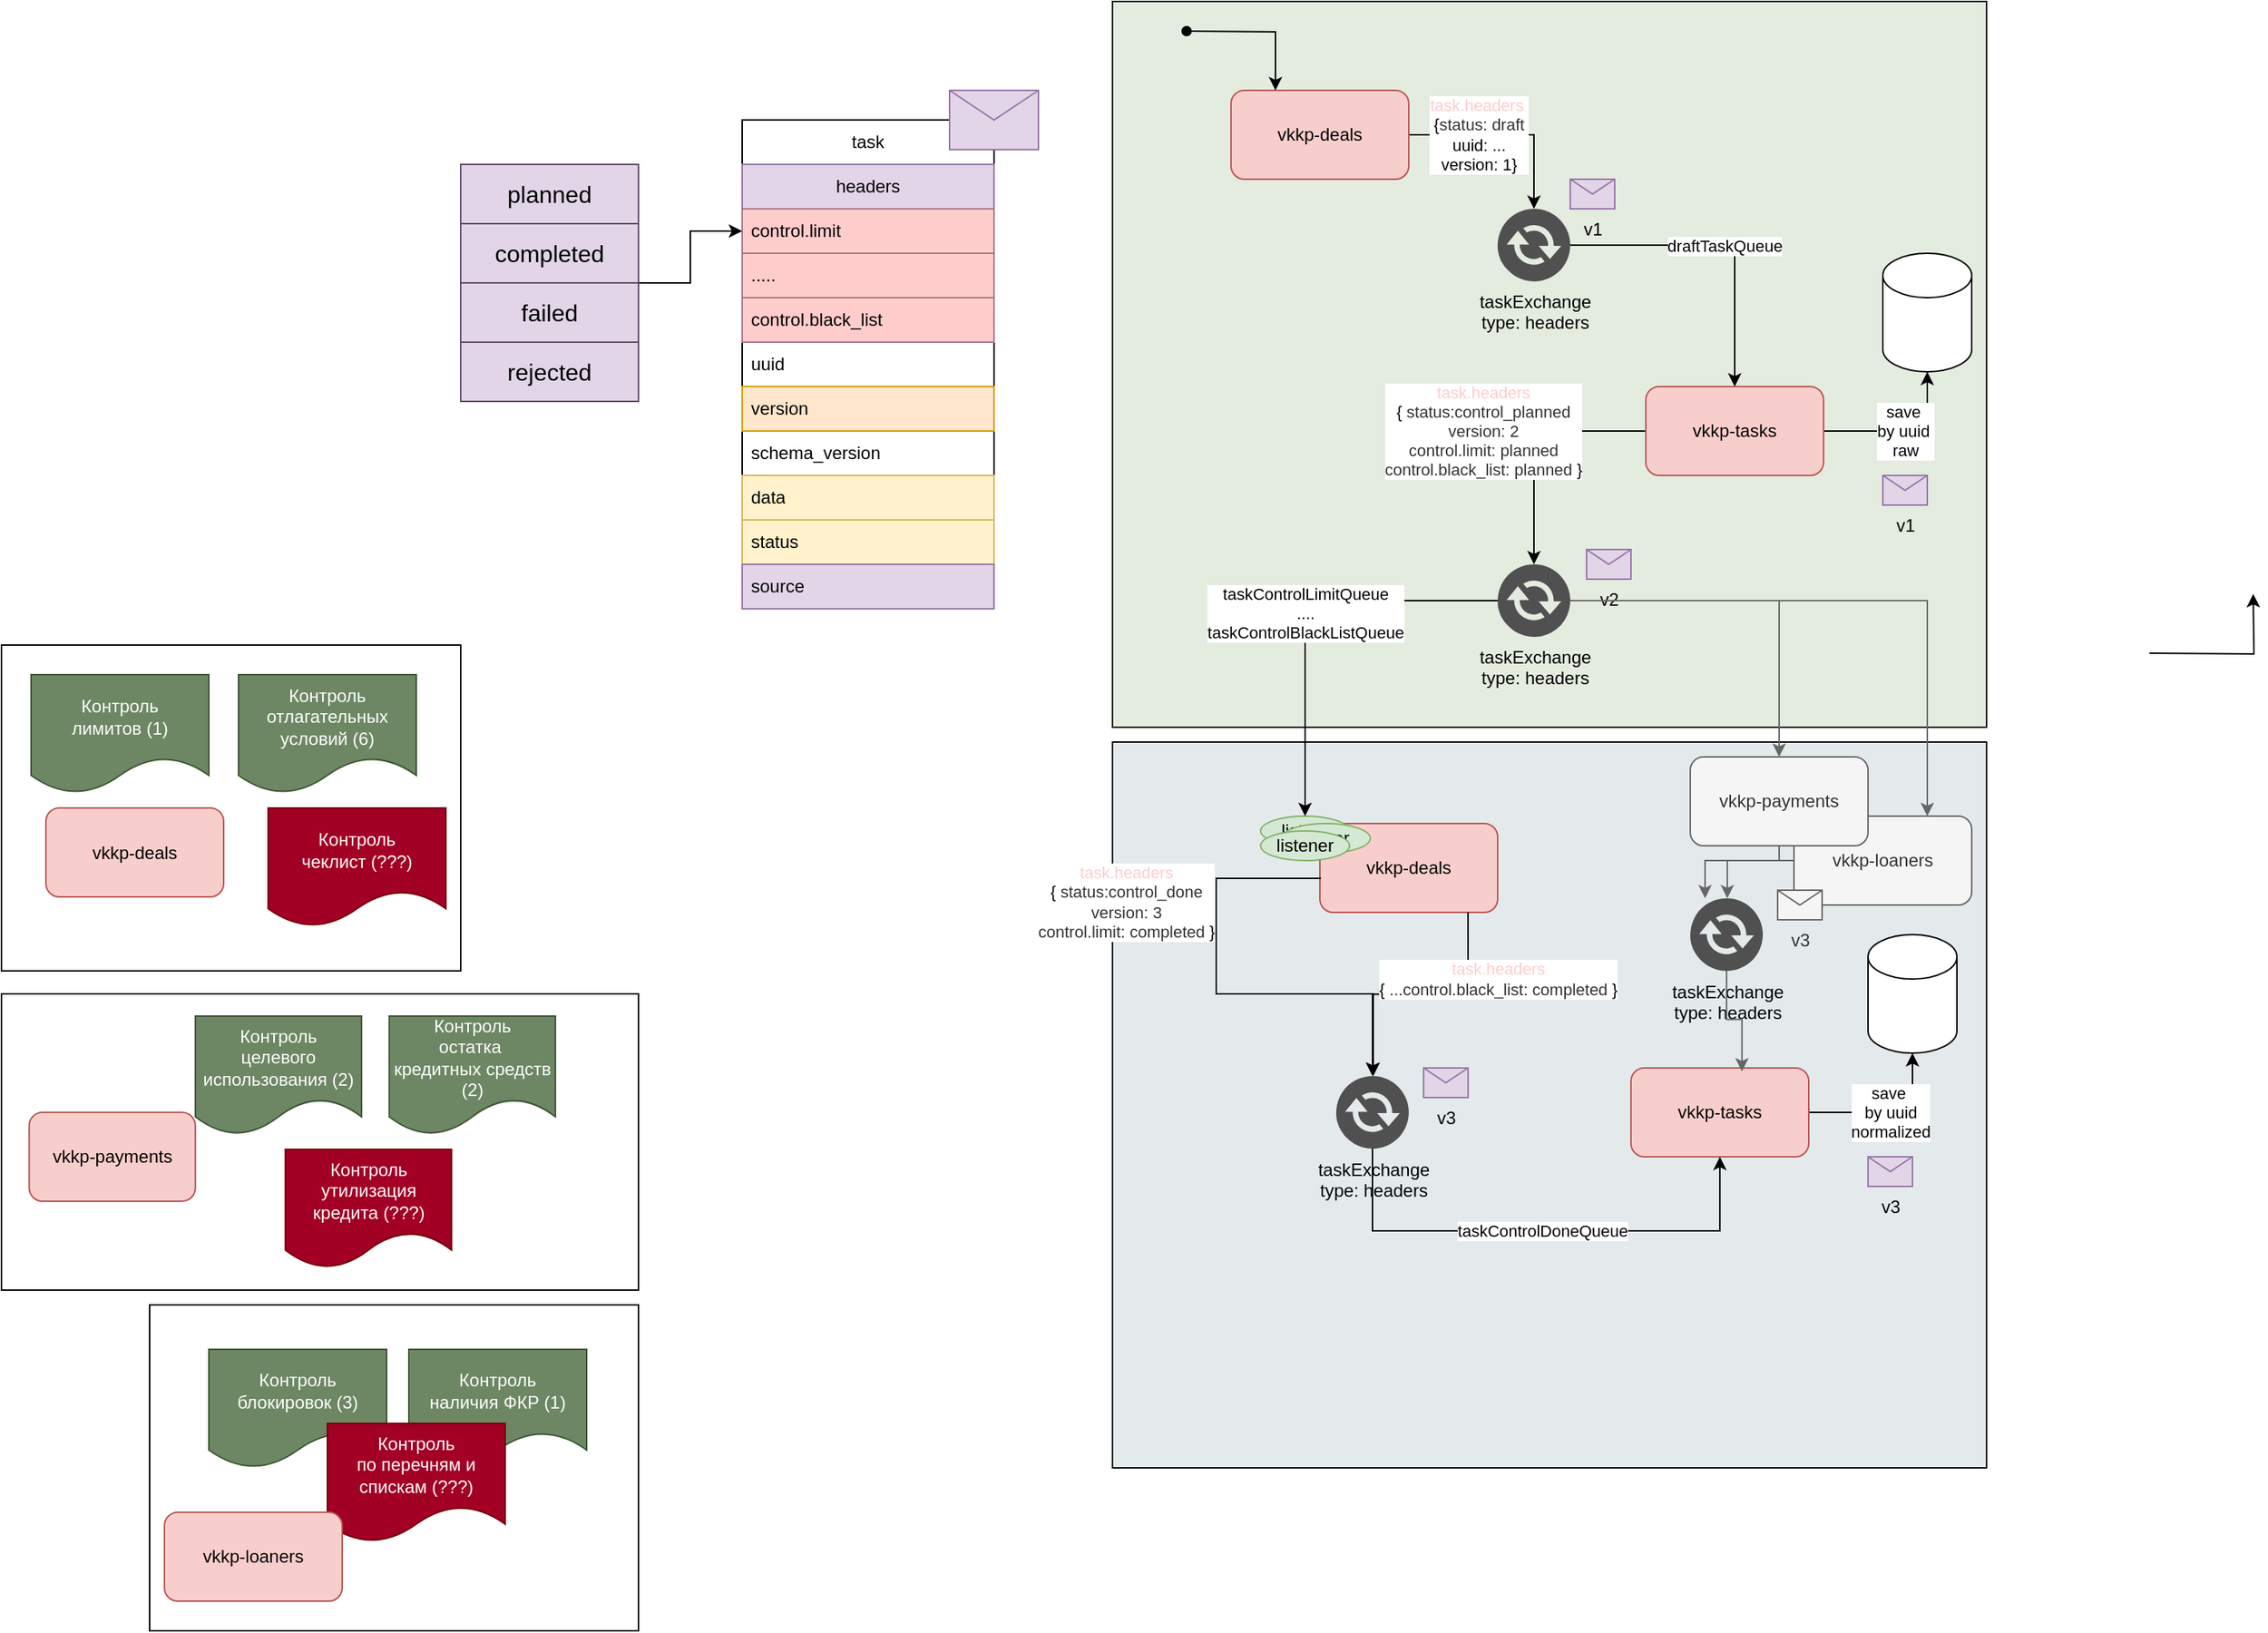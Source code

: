 <mxfile version="24.8.6">
  <diagram name="Страница — 1" id="iWlI1vJu-bp0asXgpejS">
    <mxGraphModel dx="1757" dy="1746" grid="1" gridSize="10" guides="1" tooltips="1" connect="1" arrows="1" fold="1" page="1" pageScale="1" pageWidth="827" pageHeight="1169" math="0" shadow="0">
      <root>
        <mxCell id="0" />
        <mxCell id="1" parent="0" />
        <mxCell id="KAaZJXrvGKprZwJc2ma_-45" value="" style="rounded=0;whiteSpace=wrap;html=1;fillColor=#E4EBDF;" vertex="1" parent="1">
          <mxGeometry x="240" y="-30" width="590" height="490" as="geometry" />
        </mxCell>
        <mxCell id="KAaZJXrvGKprZwJc2ma_-1" value="task" style="swimlane;fontStyle=0;childLayout=stackLayout;horizontal=1;startSize=30;horizontalStack=0;resizeParent=1;resizeParentMax=0;resizeLast=0;collapsible=1;marginBottom=0;whiteSpace=wrap;html=1;" vertex="1" parent="1">
          <mxGeometry x="-10" y="50" width="170" height="330" as="geometry">
            <mxRectangle x="-10" y="50" width="60" height="30" as="alternateBounds" />
          </mxGeometry>
        </mxCell>
        <mxCell id="KAaZJXrvGKprZwJc2ma_-13" value="headers" style="swimlane;fontStyle=0;childLayout=stackLayout;horizontal=1;startSize=30;horizontalStack=0;resizeParent=1;resizeParentMax=0;resizeLast=0;collapsible=1;marginBottom=0;whiteSpace=wrap;html=1;fillColor=#e1d5e7;strokeColor=#9673a6;" vertex="1" parent="KAaZJXrvGKprZwJc2ma_-1">
          <mxGeometry y="30" width="170" height="120" as="geometry" />
        </mxCell>
        <mxCell id="KAaZJXrvGKprZwJc2ma_-14" value="control.limit" style="text;strokeColor=#A67681;fillColor=#FFCCCC;align=left;verticalAlign=middle;spacingLeft=4;spacingRight=4;overflow=hidden;points=[[0,0.5],[1,0.5]];portConstraint=eastwest;rotatable=0;whiteSpace=wrap;html=1;" vertex="1" parent="KAaZJXrvGKprZwJc2ma_-13">
          <mxGeometry y="30" width="170" height="30" as="geometry" />
        </mxCell>
        <mxCell id="KAaZJXrvGKprZwJc2ma_-15" value="....." style="text;strokeColor=#A67681;fillColor=#FFCCCC;align=left;verticalAlign=middle;spacingLeft=4;spacingRight=4;overflow=hidden;points=[[0,0.5],[1,0.5]];portConstraint=eastwest;rotatable=0;whiteSpace=wrap;html=1;" vertex="1" parent="KAaZJXrvGKprZwJc2ma_-13">
          <mxGeometry y="60" width="170" height="30" as="geometry" />
        </mxCell>
        <mxCell id="KAaZJXrvGKprZwJc2ma_-16" value="control.black_list" style="text;strokeColor=#A67681;fillColor=#FFCCCC;align=left;verticalAlign=middle;spacingLeft=4;spacingRight=4;overflow=hidden;points=[[0,0.5],[1,0.5]];portConstraint=eastwest;rotatable=0;whiteSpace=wrap;html=1;" vertex="1" parent="KAaZJXrvGKprZwJc2ma_-13">
          <mxGeometry y="90" width="170" height="30" as="geometry" />
        </mxCell>
        <mxCell id="KAaZJXrvGKprZwJc2ma_-2" value="uuid" style="text;strokeColor=none;fillColor=none;align=left;verticalAlign=middle;spacingLeft=4;spacingRight=4;overflow=hidden;points=[[0,0.5],[1,0.5]];portConstraint=eastwest;rotatable=0;whiteSpace=wrap;html=1;" vertex="1" parent="KAaZJXrvGKprZwJc2ma_-1">
          <mxGeometry y="150" width="170" height="30" as="geometry" />
        </mxCell>
        <mxCell id="KAaZJXrvGKprZwJc2ma_-3" value="&lt;div&gt;version&lt;/div&gt;" style="text;strokeColor=#d79b00;fillColor=#ffe6cc;align=left;verticalAlign=middle;spacingLeft=4;spacingRight=4;overflow=hidden;points=[[0,0.5],[1,0.5]];portConstraint=eastwest;rotatable=0;whiteSpace=wrap;html=1;" vertex="1" parent="KAaZJXrvGKprZwJc2ma_-1">
          <mxGeometry y="180" width="170" height="30" as="geometry" />
        </mxCell>
        <mxCell id="KAaZJXrvGKprZwJc2ma_-6" value="schema_version" style="text;strokeColor=none;fillColor=none;align=left;verticalAlign=middle;spacingLeft=4;spacingRight=4;overflow=hidden;points=[[0,0.5],[1,0.5]];portConstraint=eastwest;rotatable=0;whiteSpace=wrap;html=1;" vertex="1" parent="KAaZJXrvGKprZwJc2ma_-1">
          <mxGeometry y="210" width="170" height="30" as="geometry" />
        </mxCell>
        <mxCell id="KAaZJXrvGKprZwJc2ma_-7" value="data" style="text;strokeColor=#d6b656;fillColor=#fff2cc;align=left;verticalAlign=middle;spacingLeft=4;spacingRight=4;overflow=hidden;points=[[0,0.5],[1,0.5]];portConstraint=eastwest;rotatable=0;whiteSpace=wrap;html=1;" vertex="1" parent="KAaZJXrvGKprZwJc2ma_-1">
          <mxGeometry y="240" width="170" height="30" as="geometry" />
        </mxCell>
        <mxCell id="KAaZJXrvGKprZwJc2ma_-91" value="status" style="text;strokeColor=#d6b656;fillColor=#fff2cc;align=left;verticalAlign=middle;spacingLeft=4;spacingRight=4;overflow=hidden;points=[[0,0.5],[1,0.5]];portConstraint=eastwest;rotatable=0;whiteSpace=wrap;html=1;" vertex="1" parent="KAaZJXrvGKprZwJc2ma_-1">
          <mxGeometry y="270" width="170" height="30" as="geometry" />
        </mxCell>
        <mxCell id="KAaZJXrvGKprZwJc2ma_-67" value="source" style="text;strokeColor=#9673a6;fillColor=#e1d5e7;align=left;verticalAlign=middle;spacingLeft=4;spacingRight=4;overflow=hidden;points=[[0,0.5],[1,0.5]];portConstraint=eastwest;rotatable=0;whiteSpace=wrap;html=1;" vertex="1" parent="KAaZJXrvGKprZwJc2ma_-1">
          <mxGeometry y="300" width="170" height="30" as="geometry" />
        </mxCell>
        <mxCell id="KAaZJXrvGKprZwJc2ma_-10" value="" style="shape=message;html=1;html=1;outlineConnect=0;labelPosition=center;verticalLabelPosition=bottom;align=center;verticalAlign=top;fillColor=#e1d5e7;strokeColor=#9673a6;" vertex="1" parent="1">
          <mxGeometry x="130" y="30" width="60" height="40" as="geometry" />
        </mxCell>
        <mxCell id="KAaZJXrvGKprZwJc2ma_-46" style="edgeStyle=orthogonalEdgeStyle;rounded=0;orthogonalLoop=1;jettySize=auto;html=1;" edge="1" parent="1" source="KAaZJXrvGKprZwJc2ma_-11" target="KAaZJXrvGKprZwJc2ma_-44">
          <mxGeometry relative="1" as="geometry" />
        </mxCell>
        <mxCell id="KAaZJXrvGKprZwJc2ma_-47" value="&lt;div&gt;&lt;font color=&quot;#ffcccc&quot;&gt;task.headers&lt;/font&gt;&lt;br&gt;&lt;/div&gt;&lt;div&gt;{ &lt;font color=&quot;#333333&quot;&gt;status:control_planned&lt;/font&gt;&lt;/div&gt;&lt;div&gt;&lt;font color=&quot;#333333&quot;&gt;version: 2 &lt;br&gt;&lt;/font&gt;&lt;/div&gt;&lt;div&gt;&lt;font color=&quot;#333333&quot;&gt;control.limit: planned&lt;/font&gt;&lt;/div&gt;&lt;div&gt;&lt;font color=&quot;#333333&quot;&gt;control.black_list: planned&lt;/font&gt; }&lt;br&gt;&lt;/div&gt;" style="edgeLabel;html=1;align=center;verticalAlign=middle;resizable=0;points=[];" vertex="1" connectable="0" parent="KAaZJXrvGKprZwJc2ma_-46">
          <mxGeometry x="-0.529" y="2" relative="1" as="geometry">
            <mxPoint x="-71" y="-2" as="offset" />
          </mxGeometry>
        </mxCell>
        <mxCell id="KAaZJXrvGKprZwJc2ma_-50" style="edgeStyle=orthogonalEdgeStyle;rounded=0;orthogonalLoop=1;jettySize=auto;html=1;" edge="1" parent="1">
          <mxGeometry relative="1" as="geometry">
            <mxPoint x="940" y="410" as="sourcePoint" />
            <mxPoint x="1010" y="370" as="targetPoint" />
          </mxGeometry>
        </mxCell>
        <mxCell id="KAaZJXrvGKprZwJc2ma_-53" value="&lt;div&gt;save&amp;nbsp;&lt;/div&gt;&lt;div&gt;by uuid&amp;nbsp;&lt;/div&gt;&lt;div&gt;raw&lt;/div&gt;" style="edgeStyle=orthogonalEdgeStyle;rounded=0;orthogonalLoop=1;jettySize=auto;html=1;" edge="1" parent="1" source="KAaZJXrvGKprZwJc2ma_-11" target="KAaZJXrvGKprZwJc2ma_-49">
          <mxGeometry relative="1" as="geometry" />
        </mxCell>
        <mxCell id="KAaZJXrvGKprZwJc2ma_-11" value="vkkp-tasks" style="rounded=1;whiteSpace=wrap;html=1;fillColor=#f8cecc;strokeColor=#b85450;" vertex="1" parent="1">
          <mxGeometry x="600" y="230" width="120" height="60" as="geometry" />
        </mxCell>
        <mxCell id="KAaZJXrvGKprZwJc2ma_-41" value="" style="edgeStyle=orthogonalEdgeStyle;rounded=0;orthogonalLoop=1;jettySize=auto;html=1;exitX=1;exitY=0.5;exitDx=0;exitDy=0;" edge="1" parent="1" source="KAaZJXrvGKprZwJc2ma_-12" target="KAaZJXrvGKprZwJc2ma_-39">
          <mxGeometry relative="1" as="geometry">
            <mxPoint x="470" y="50" as="sourcePoint" />
            <mxPoint x="530" y="104.5" as="targetPoint" />
          </mxGeometry>
        </mxCell>
        <mxCell id="KAaZJXrvGKprZwJc2ma_-43" value="&lt;div&gt;&lt;font color=&quot;#ffcccc&quot;&gt;task.headers&lt;/font&gt;&amp;nbsp;&lt;/div&gt;&lt;div&gt;&lt;font color=&quot;#000000&quot;&gt;{&lt;/font&gt;&lt;font color=&quot;#333333&quot;&gt;status: draft&lt;/font&gt;&lt;/div&gt;&lt;div&gt;&lt;font color=&quot;#000000&quot;&gt;uuid: ...&lt;/font&gt;&lt;/div&gt;&lt;div&gt;&lt;font color=&quot;#000000&quot;&gt;version: 1}&lt;/font&gt;&lt;/div&gt;" style="edgeLabel;html=1;align=center;verticalAlign=middle;resizable=0;points=[];fontColor=#FF3333;" vertex="1" connectable="0" parent="KAaZJXrvGKprZwJc2ma_-41">
          <mxGeometry x="-0.301" relative="1" as="geometry">
            <mxPoint as="offset" />
          </mxGeometry>
        </mxCell>
        <mxCell id="KAaZJXrvGKprZwJc2ma_-12" value="vkkp-deals" style="rounded=1;whiteSpace=wrap;html=1;fillColor=#f8cecc;strokeColor=#b85450;" vertex="1" parent="1">
          <mxGeometry x="320" y="30" width="120" height="60" as="geometry" />
        </mxCell>
        <mxCell id="KAaZJXrvGKprZwJc2ma_-38" style="edgeStyle=orthogonalEdgeStyle;rounded=0;orthogonalLoop=1;jettySize=auto;html=1;" edge="1" parent="1" source="KAaZJXrvGKprZwJc2ma_-21" target="KAaZJXrvGKprZwJc2ma_-14">
          <mxGeometry relative="1" as="geometry" />
        </mxCell>
        <mxCell id="KAaZJXrvGKprZwJc2ma_-21" value="" style="shape=table;startSize=0;container=1;collapsible=0;childLayout=tableLayout;fontSize=16;fillColor=#e1d5e7;strokeColor=#5E4869;" vertex="1" parent="1">
          <mxGeometry x="-200" y="80" width="120" height="160" as="geometry" />
        </mxCell>
        <mxCell id="KAaZJXrvGKprZwJc2ma_-22" value="" style="shape=tableRow;horizontal=0;startSize=0;swimlaneHead=0;swimlaneBody=0;strokeColor=inherit;top=0;left=0;bottom=0;right=0;collapsible=0;dropTarget=0;fillColor=none;points=[[0,0.5],[1,0.5]];portConstraint=eastwest;fontSize=16;" vertex="1" parent="KAaZJXrvGKprZwJc2ma_-21">
          <mxGeometry width="120" height="40" as="geometry" />
        </mxCell>
        <mxCell id="KAaZJXrvGKprZwJc2ma_-23" value="planned" style="shape=partialRectangle;html=1;whiteSpace=wrap;connectable=0;strokeColor=inherit;overflow=hidden;fillColor=none;top=0;left=0;bottom=0;right=0;pointerEvents=1;fontSize=16;" vertex="1" parent="KAaZJXrvGKprZwJc2ma_-22">
          <mxGeometry width="120" height="40" as="geometry">
            <mxRectangle width="120" height="40" as="alternateBounds" />
          </mxGeometry>
        </mxCell>
        <mxCell id="KAaZJXrvGKprZwJc2ma_-26" value="" style="shape=tableRow;horizontal=0;startSize=0;swimlaneHead=0;swimlaneBody=0;strokeColor=inherit;top=0;left=0;bottom=0;right=0;collapsible=0;dropTarget=0;fillColor=none;points=[[0,0.5],[1,0.5]];portConstraint=eastwest;fontSize=16;" vertex="1" parent="KAaZJXrvGKprZwJc2ma_-21">
          <mxGeometry y="40" width="120" height="40" as="geometry" />
        </mxCell>
        <mxCell id="KAaZJXrvGKprZwJc2ma_-27" value="completed" style="shape=partialRectangle;html=1;whiteSpace=wrap;connectable=0;strokeColor=inherit;overflow=hidden;fillColor=none;top=0;left=0;bottom=0;right=0;pointerEvents=1;fontSize=16;" vertex="1" parent="KAaZJXrvGKprZwJc2ma_-26">
          <mxGeometry width="120" height="40" as="geometry">
            <mxRectangle width="120" height="40" as="alternateBounds" />
          </mxGeometry>
        </mxCell>
        <mxCell id="KAaZJXrvGKprZwJc2ma_-34" style="shape=tableRow;horizontal=0;startSize=0;swimlaneHead=0;swimlaneBody=0;strokeColor=inherit;top=0;left=0;bottom=0;right=0;collapsible=0;dropTarget=0;fillColor=none;points=[[0,0.5],[1,0.5]];portConstraint=eastwest;fontSize=16;" vertex="1" parent="KAaZJXrvGKprZwJc2ma_-21">
          <mxGeometry y="80" width="120" height="40" as="geometry" />
        </mxCell>
        <mxCell id="KAaZJXrvGKprZwJc2ma_-35" value="failed" style="shape=partialRectangle;html=1;whiteSpace=wrap;connectable=0;strokeColor=inherit;overflow=hidden;fillColor=none;top=0;left=0;bottom=0;right=0;pointerEvents=1;fontSize=16;" vertex="1" parent="KAaZJXrvGKprZwJc2ma_-34">
          <mxGeometry width="120" height="40" as="geometry">
            <mxRectangle width="120" height="40" as="alternateBounds" />
          </mxGeometry>
        </mxCell>
        <mxCell id="KAaZJXrvGKprZwJc2ma_-36" style="shape=tableRow;horizontal=0;startSize=0;swimlaneHead=0;swimlaneBody=0;strokeColor=inherit;top=0;left=0;bottom=0;right=0;collapsible=0;dropTarget=0;fillColor=none;points=[[0,0.5],[1,0.5]];portConstraint=eastwest;fontSize=16;" vertex="1" parent="KAaZJXrvGKprZwJc2ma_-21">
          <mxGeometry y="120" width="120" height="40" as="geometry" />
        </mxCell>
        <mxCell id="KAaZJXrvGKprZwJc2ma_-37" value="rejected" style="shape=partialRectangle;html=1;whiteSpace=wrap;connectable=0;strokeColor=inherit;overflow=hidden;fillColor=none;top=0;left=0;bottom=0;right=0;pointerEvents=1;fontSize=16;" vertex="1" parent="KAaZJXrvGKprZwJc2ma_-36">
          <mxGeometry width="120" height="40" as="geometry">
            <mxRectangle width="120" height="40" as="alternateBounds" />
          </mxGeometry>
        </mxCell>
        <mxCell id="KAaZJXrvGKprZwJc2ma_-42" value="draftTaskQueue" style="edgeStyle=orthogonalEdgeStyle;rounded=0;orthogonalLoop=1;jettySize=auto;html=1;entryX=0.5;entryY=0;entryDx=0;entryDy=0;fontColor=#000000;" edge="1" parent="1" source="KAaZJXrvGKprZwJc2ma_-39" target="KAaZJXrvGKprZwJc2ma_-11">
          <mxGeometry relative="1" as="geometry" />
        </mxCell>
        <mxCell id="KAaZJXrvGKprZwJc2ma_-39" value="&lt;div&gt;taskExchange&lt;/div&gt;&lt;div&gt;type: headers&lt;br&gt;&lt;/div&gt;" style="sketch=0;pointerEvents=1;shadow=0;dashed=0;html=1;strokeColor=none;fillColor=#505050;labelPosition=center;verticalLabelPosition=bottom;verticalAlign=top;outlineConnect=0;align=center;shape=mxgraph.office.communications.exchange_active_sync;fontColor=#000000;" vertex="1" parent="1">
          <mxGeometry x="500" y="110" width="49" height="49" as="geometry" />
        </mxCell>
        <mxCell id="KAaZJXrvGKprZwJc2ma_-40" value="" style="endArrow=classic;html=1;rounded=0;entryX=0.25;entryY=0;entryDx=0;entryDy=0;edgeStyle=orthogonalEdgeStyle;startArrow=oval;startFill=1;" edge="1" parent="1" target="KAaZJXrvGKprZwJc2ma_-12">
          <mxGeometry width="50" height="50" relative="1" as="geometry">
            <mxPoint x="290" y="-10" as="sourcePoint" />
            <mxPoint x="430" y="210" as="targetPoint" />
          </mxGeometry>
        </mxCell>
        <mxCell id="KAaZJXrvGKprZwJc2ma_-44" value="&lt;div&gt;taskExchange&lt;/div&gt;&lt;div&gt;type: headers&lt;br&gt;&lt;/div&gt;" style="sketch=0;pointerEvents=1;shadow=0;dashed=0;html=1;strokeColor=none;fillColor=#505050;labelPosition=center;verticalLabelPosition=bottom;verticalAlign=top;outlineConnect=0;align=center;shape=mxgraph.office.communications.exchange_active_sync;fontColor=#000000;" vertex="1" parent="1">
          <mxGeometry x="500" y="350" width="49" height="49" as="geometry" />
        </mxCell>
        <mxCell id="KAaZJXrvGKprZwJc2ma_-48" value="v1" style="shape=message;html=1;html=1;outlineConnect=0;labelPosition=center;verticalLabelPosition=bottom;align=center;verticalAlign=top;fillColor=#e1d5e7;strokeColor=#9673a6;" vertex="1" parent="1">
          <mxGeometry x="549" y="90" width="30" height="20" as="geometry" />
        </mxCell>
        <mxCell id="KAaZJXrvGKprZwJc2ma_-49" value="" style="shape=cylinder3;whiteSpace=wrap;html=1;boundedLbl=1;backgroundOutline=1;size=15;" vertex="1" parent="1">
          <mxGeometry x="760" y="140" width="60" height="80" as="geometry" />
        </mxCell>
        <mxCell id="KAaZJXrvGKprZwJc2ma_-51" value="v1" style="shape=message;html=1;html=1;outlineConnect=0;labelPosition=center;verticalLabelPosition=bottom;align=center;verticalAlign=top;fillColor=#e1d5e7;strokeColor=#9673a6;" vertex="1" parent="1">
          <mxGeometry x="760" y="290" width="30" height="20" as="geometry" />
        </mxCell>
        <mxCell id="KAaZJXrvGKprZwJc2ma_-55" value="" style="rounded=0;whiteSpace=wrap;html=1;fillColor=#E4EAEB;" vertex="1" parent="1">
          <mxGeometry x="240" y="470" width="590" height="490" as="geometry" />
        </mxCell>
        <mxCell id="KAaZJXrvGKprZwJc2ma_-86" style="edgeStyle=orthogonalEdgeStyle;rounded=0;orthogonalLoop=1;jettySize=auto;html=1;fillColor=#f5f5f5;strokeColor=#666666;" edge="1" parent="1" source="KAaZJXrvGKprZwJc2ma_-56" target="KAaZJXrvGKprZwJc2ma_-83">
          <mxGeometry relative="1" as="geometry">
            <Array as="points">
              <mxPoint x="640" y="550" />
            </Array>
          </mxGeometry>
        </mxCell>
        <mxCell id="KAaZJXrvGKprZwJc2ma_-56" value="vkkp-loaners" style="rounded=1;whiteSpace=wrap;html=1;fillColor=#f5f5f5;strokeColor=#666666;fontColor=#333333;" vertex="1" parent="1">
          <mxGeometry x="700" y="520" width="120" height="60" as="geometry" />
        </mxCell>
        <mxCell id="KAaZJXrvGKprZwJc2ma_-85" style="edgeStyle=orthogonalEdgeStyle;rounded=0;orthogonalLoop=1;jettySize=auto;html=1;fillColor=#f5f5f5;strokeColor=#666666;" edge="1" parent="1" source="KAaZJXrvGKprZwJc2ma_-59" target="KAaZJXrvGKprZwJc2ma_-83">
          <mxGeometry relative="1" as="geometry">
            <Array as="points">
              <mxPoint x="690" y="550" />
              <mxPoint x="655" y="550" />
            </Array>
          </mxGeometry>
        </mxCell>
        <mxCell id="KAaZJXrvGKprZwJc2ma_-59" value="vkkp-payments" style="rounded=1;whiteSpace=wrap;html=1;fillColor=#f5f5f5;strokeColor=#666666;fontColor=#333333;" vertex="1" parent="1">
          <mxGeometry x="630" y="480" width="120" height="60" as="geometry" />
        </mxCell>
        <mxCell id="KAaZJXrvGKprZwJc2ma_-60" value="vkkp-deals" style="rounded=1;whiteSpace=wrap;html=1;fillColor=#f8cecc;strokeColor=#b85450;" vertex="1" parent="1">
          <mxGeometry x="380" y="525" width="120" height="60" as="geometry" />
        </mxCell>
        <mxCell id="KAaZJXrvGKprZwJc2ma_-61" value="listner" style="ellipse;whiteSpace=wrap;html=1;fillColor=#d5e8d4;strokeColor=#82b366;" vertex="1" parent="1">
          <mxGeometry x="340" y="520" width="60" height="20" as="geometry" />
        </mxCell>
        <mxCell id="KAaZJXrvGKprZwJc2ma_-62" value="listner" style="ellipse;whiteSpace=wrap;html=1;fillColor=#d5e8d4;strokeColor=#82b366;" vertex="1" parent="1">
          <mxGeometry x="354" y="525" width="60" height="20" as="geometry" />
        </mxCell>
        <mxCell id="KAaZJXrvGKprZwJc2ma_-63" value="listener" style="ellipse;whiteSpace=wrap;html=1;fillColor=#d5e8d4;strokeColor=#82b366;" vertex="1" parent="1">
          <mxGeometry x="340" y="530" width="60" height="20" as="geometry" />
        </mxCell>
        <mxCell id="KAaZJXrvGKprZwJc2ma_-64" value="&lt;div&gt;taskControlLimitQueue&lt;/div&gt;&lt;div&gt;....&lt;br&gt;&lt;/div&gt;&lt;div&gt;taskControlBlackListQueue&lt;br&gt;&lt;/div&gt;" style="edgeStyle=orthogonalEdgeStyle;rounded=0;orthogonalLoop=1;jettySize=auto;html=1;" edge="1" parent="1" source="KAaZJXrvGKprZwJc2ma_-44" target="KAaZJXrvGKprZwJc2ma_-61">
          <mxGeometry relative="1" as="geometry" />
        </mxCell>
        <mxCell id="KAaZJXrvGKprZwJc2ma_-65" style="edgeStyle=orthogonalEdgeStyle;rounded=0;orthogonalLoop=1;jettySize=auto;html=1;exitX=0.5;exitY=1;exitDx=0;exitDy=0;" edge="1" parent="1" source="KAaZJXrvGKprZwJc2ma_-62" target="KAaZJXrvGKprZwJc2ma_-62">
          <mxGeometry relative="1" as="geometry" />
        </mxCell>
        <mxCell id="KAaZJXrvGKprZwJc2ma_-70" value="&lt;div&gt;save&amp;nbsp;&lt;/div&gt;&lt;div&gt;by uuid&lt;/div&gt;&lt;div&gt;normalized&lt;br&gt;&lt;/div&gt;" style="edgeStyle=orthogonalEdgeStyle;rounded=0;orthogonalLoop=1;jettySize=auto;html=1;" edge="1" parent="1" source="KAaZJXrvGKprZwJc2ma_-71" target="KAaZJXrvGKprZwJc2ma_-72">
          <mxGeometry relative="1" as="geometry" />
        </mxCell>
        <mxCell id="KAaZJXrvGKprZwJc2ma_-71" value="vkkp-tasks" style="rounded=1;whiteSpace=wrap;html=1;fillColor=#f8cecc;strokeColor=#b85450;" vertex="1" parent="1">
          <mxGeometry x="590" y="690" width="120" height="60" as="geometry" />
        </mxCell>
        <mxCell id="KAaZJXrvGKprZwJc2ma_-72" value="" style="shape=cylinder3;whiteSpace=wrap;html=1;boundedLbl=1;backgroundOutline=1;size=15;" vertex="1" parent="1">
          <mxGeometry x="750" y="600" width="60" height="80" as="geometry" />
        </mxCell>
        <mxCell id="KAaZJXrvGKprZwJc2ma_-73" value="v3" style="shape=message;html=1;html=1;outlineConnect=0;labelPosition=center;verticalLabelPosition=bottom;align=center;verticalAlign=top;fillColor=#e1d5e7;strokeColor=#9673a6;" vertex="1" parent="1">
          <mxGeometry x="750" y="750" width="30" height="20" as="geometry" />
        </mxCell>
        <mxCell id="KAaZJXrvGKprZwJc2ma_-74" style="edgeStyle=orthogonalEdgeStyle;rounded=0;orthogonalLoop=1;jettySize=auto;html=1;exitX=0.006;exitY=0.616;exitDx=0;exitDy=0;exitPerimeter=0;" edge="1" parent="1" target="KAaZJXrvGKprZwJc2ma_-76" source="KAaZJXrvGKprZwJc2ma_-60">
          <mxGeometry relative="1" as="geometry">
            <mxPoint x="500" y="585" as="sourcePoint" />
            <Array as="points">
              <mxPoint x="310" y="562" />
              <mxPoint x="310" y="640" />
              <mxPoint x="416" y="640" />
            </Array>
          </mxGeometry>
        </mxCell>
        <mxCell id="KAaZJXrvGKprZwJc2ma_-75" value="&lt;div&gt;&lt;font color=&quot;#ffcccc&quot;&gt;task.headers&lt;/font&gt;&lt;br&gt;&lt;/div&gt;&lt;div&gt;{ &lt;font color=&quot;#333333&quot;&gt;status:control_done&lt;/font&gt;&lt;/div&gt;&lt;div&gt;&lt;font color=&quot;#333333&quot;&gt;version: 3 &lt;br&gt;&lt;/font&gt;&lt;/div&gt;&lt;div&gt;&lt;font color=&quot;#333333&quot;&gt;control.limit: completed&lt;/font&gt; }&lt;br&gt;&lt;/div&gt;" style="edgeLabel;html=1;align=center;verticalAlign=middle;resizable=0;points=[];" vertex="1" connectable="0" parent="KAaZJXrvGKprZwJc2ma_-74">
          <mxGeometry x="-0.529" y="2" relative="1" as="geometry">
            <mxPoint x="-63" y="13" as="offset" />
          </mxGeometry>
        </mxCell>
        <mxCell id="KAaZJXrvGKprZwJc2ma_-77" value="taskControlDoneQueue" style="edgeStyle=orthogonalEdgeStyle;rounded=0;orthogonalLoop=1;jettySize=auto;html=1;entryX=0.5;entryY=1;entryDx=0;entryDy=0;" edge="1" parent="1" source="KAaZJXrvGKprZwJc2ma_-76" target="KAaZJXrvGKprZwJc2ma_-71">
          <mxGeometry relative="1" as="geometry">
            <Array as="points">
              <mxPoint x="416" y="800" />
              <mxPoint x="650" y="800" />
            </Array>
          </mxGeometry>
        </mxCell>
        <mxCell id="KAaZJXrvGKprZwJc2ma_-76" value="&lt;div&gt;taskExchange&lt;/div&gt;&lt;div&gt;type: headers&lt;br&gt;&lt;/div&gt;" style="sketch=0;pointerEvents=1;shadow=0;dashed=0;html=1;strokeColor=none;fillColor=#505050;labelPosition=center;verticalLabelPosition=bottom;verticalAlign=top;outlineConnect=0;align=center;shape=mxgraph.office.communications.exchange_active_sync;fontColor=#000000;" vertex="1" parent="1">
          <mxGeometry x="391" y="695.5" width="49" height="49" as="geometry" />
        </mxCell>
        <mxCell id="KAaZJXrvGKprZwJc2ma_-79" value="v2" style="shape=message;html=1;html=1;outlineConnect=0;labelPosition=center;verticalLabelPosition=bottom;align=center;verticalAlign=top;fillColor=#e1d5e7;strokeColor=#9673a6;" vertex="1" parent="1">
          <mxGeometry x="560" y="340" width="30" height="20" as="geometry" />
        </mxCell>
        <mxCell id="KAaZJXrvGKprZwJc2ma_-80" value="v3" style="shape=message;html=1;html=1;outlineConnect=0;labelPosition=center;verticalLabelPosition=bottom;align=center;verticalAlign=top;fillColor=#e1d5e7;strokeColor=#9673a6;" vertex="1" parent="1">
          <mxGeometry x="450" y="690" width="30" height="20" as="geometry" />
        </mxCell>
        <mxCell id="KAaZJXrvGKprZwJc2ma_-81" style="edgeStyle=orthogonalEdgeStyle;rounded=0;orthogonalLoop=1;jettySize=auto;html=1;entryX=0.5;entryY=0;entryDx=0;entryDy=0;fillColor=#f5f5f5;strokeColor=#666666;" edge="1" parent="1" source="KAaZJXrvGKprZwJc2ma_-44" target="KAaZJXrvGKprZwJc2ma_-59">
          <mxGeometry relative="1" as="geometry" />
        </mxCell>
        <mxCell id="KAaZJXrvGKprZwJc2ma_-82" style="edgeStyle=orthogonalEdgeStyle;rounded=0;orthogonalLoop=1;jettySize=auto;html=1;entryX=0.75;entryY=0;entryDx=0;entryDy=0;fillColor=#f5f5f5;strokeColor=#666666;" edge="1" parent="1" source="KAaZJXrvGKprZwJc2ma_-44" target="KAaZJXrvGKprZwJc2ma_-56">
          <mxGeometry relative="1" as="geometry" />
        </mxCell>
        <mxCell id="KAaZJXrvGKprZwJc2ma_-83" value="&lt;div&gt;taskExchange&lt;/div&gt;&lt;div&gt;type: headers&lt;br&gt;&lt;/div&gt;" style="sketch=0;pointerEvents=1;shadow=0;dashed=0;html=1;strokeColor=none;fillColor=#505050;labelPosition=center;verticalLabelPosition=bottom;verticalAlign=top;outlineConnect=0;align=center;shape=mxgraph.office.communications.exchange_active_sync;fontColor=#000000;" vertex="1" parent="1">
          <mxGeometry x="630" y="575.5" width="49" height="49" as="geometry" />
        </mxCell>
        <mxCell id="KAaZJXrvGKprZwJc2ma_-84" value="v3" style="shape=message;html=1;html=1;outlineConnect=0;labelPosition=center;verticalLabelPosition=bottom;align=center;verticalAlign=top;fillColor=#f5f5f5;strokeColor=#666666;fontColor=#333333;" vertex="1" parent="1">
          <mxGeometry x="689" y="570" width="30" height="20" as="geometry" />
        </mxCell>
        <mxCell id="KAaZJXrvGKprZwJc2ma_-87" style="edgeStyle=orthogonalEdgeStyle;rounded=0;orthogonalLoop=1;jettySize=auto;html=1;entryX=0.624;entryY=0.039;entryDx=0;entryDy=0;entryPerimeter=0;fillColor=#f5f5f5;strokeColor=#666666;" edge="1" parent="1" source="KAaZJXrvGKprZwJc2ma_-83" target="KAaZJXrvGKprZwJc2ma_-71">
          <mxGeometry relative="1" as="geometry" />
        </mxCell>
        <mxCell id="KAaZJXrvGKprZwJc2ma_-88" style="edgeStyle=orthogonalEdgeStyle;rounded=0;orthogonalLoop=1;jettySize=auto;html=1;exitX=0.833;exitY=1;exitDx=0;exitDy=0;exitPerimeter=0;" edge="1" parent="1" source="KAaZJXrvGKprZwJc2ma_-60" target="KAaZJXrvGKprZwJc2ma_-76">
          <mxGeometry relative="1" as="geometry">
            <mxPoint x="391" y="585" as="sourcePoint" />
            <mxPoint x="426" y="706" as="targetPoint" />
          </mxGeometry>
        </mxCell>
        <mxCell id="KAaZJXrvGKprZwJc2ma_-89" value="&lt;div&gt;&lt;font color=&quot;#ffcccc&quot;&gt;task.headers&lt;/font&gt;&lt;br&gt;&lt;/div&gt;&lt;div&gt;{ &lt;font color=&quot;#333333&quot;&gt;...&lt;/font&gt;&lt;font color=&quot;#333333&quot;&gt;control.black_list: completed&lt;/font&gt; }&lt;br&gt;&lt;/div&gt;" style="edgeLabel;html=1;align=center;verticalAlign=middle;resizable=0;points=[];" vertex="1" connectable="0" parent="KAaZJXrvGKprZwJc2ma_-88">
          <mxGeometry x="-0.529" y="2" relative="1" as="geometry">
            <mxPoint x="18" y="4" as="offset" />
          </mxGeometry>
        </mxCell>
        <mxCell id="KAaZJXrvGKprZwJc2ma_-93" value="" style="group" vertex="1" connectable="0" parent="1">
          <mxGeometry x="-410" y="850" width="330" height="220" as="geometry" />
        </mxCell>
        <mxCell id="KAaZJXrvGKprZwJc2ma_-94" value="" style="rounded=0;whiteSpace=wrap;html=1;" vertex="1" parent="KAaZJXrvGKprZwJc2ma_-93">
          <mxGeometry width="330" height="220" as="geometry" />
        </mxCell>
        <mxCell id="KAaZJXrvGKprZwJc2ma_-95" value="Контроль&lt;div&gt;блокировок (3)&lt;/div&gt;" style="shape=document;whiteSpace=wrap;html=1;boundedLbl=1;fillColor=#6d8764;fontColor=#ffffff;strokeColor=#3A5431;" vertex="1" parent="KAaZJXrvGKprZwJc2ma_-93">
          <mxGeometry x="40" y="30" width="120" height="80" as="geometry" />
        </mxCell>
        <mxCell id="KAaZJXrvGKprZwJc2ma_-96" value="Контроль&lt;div&gt;наличия ФКР (1)&lt;/div&gt;" style="shape=document;whiteSpace=wrap;html=1;boundedLbl=1;fillColor=#6d8764;fontColor=#ffffff;strokeColor=#3A5431;" vertex="1" parent="KAaZJXrvGKprZwJc2ma_-93">
          <mxGeometry x="175" y="30" width="120" height="80" as="geometry" />
        </mxCell>
        <mxCell id="KAaZJXrvGKprZwJc2ma_-97" value="Контроль&lt;div&gt;по перечням и спискам (???)&lt;/div&gt;" style="shape=document;whiteSpace=wrap;html=1;boundedLbl=1;fillColor=#a20025;fontColor=#ffffff;strokeColor=#6F0000;" vertex="1" parent="KAaZJXrvGKprZwJc2ma_-93">
          <mxGeometry x="120" y="80" width="120" height="80" as="geometry" />
        </mxCell>
        <mxCell id="KAaZJXrvGKprZwJc2ma_-98" value="vkkp-loaners" style="rounded=1;whiteSpace=wrap;html=1;fillColor=#f8cecc;strokeColor=#b85450;" vertex="1" parent="KAaZJXrvGKprZwJc2ma_-93">
          <mxGeometry x="10" y="140" width="120" height="60" as="geometry" />
        </mxCell>
        <mxCell id="KAaZJXrvGKprZwJc2ma_-100" value="" style="group" vertex="1" connectable="0" parent="1">
          <mxGeometry x="-510" y="640" width="430" height="200" as="geometry" />
        </mxCell>
        <mxCell id="KAaZJXrvGKprZwJc2ma_-101" value="" style="rounded=0;whiteSpace=wrap;html=1;" vertex="1" parent="KAaZJXrvGKprZwJc2ma_-100">
          <mxGeometry width="430" height="200" as="geometry" />
        </mxCell>
        <mxCell id="KAaZJXrvGKprZwJc2ma_-102" value="Контроль&lt;div&gt;остатка&amp;nbsp;&lt;/div&gt;&lt;div&gt;кредитных&amp;nbsp;&lt;span style=&quot;background-color: initial;&quot;&gt;средств (2)&lt;/span&gt;&lt;/div&gt;" style="shape=document;whiteSpace=wrap;html=1;boundedLbl=1;fillColor=#6d8764;fontColor=#ffffff;strokeColor=#3A5431;" vertex="1" parent="KAaZJXrvGKprZwJc2ma_-100">
          <mxGeometry x="261.739" y="15" width="112.174" height="80" as="geometry" />
        </mxCell>
        <mxCell id="KAaZJXrvGKprZwJc2ma_-103" value="Контроль&lt;div&gt;целевого использования (2)&lt;/div&gt;" style="shape=document;whiteSpace=wrap;html=1;boundedLbl=1;fillColor=#6d8764;fontColor=#ffffff;strokeColor=#3A5431;" vertex="1" parent="KAaZJXrvGKprZwJc2ma_-100">
          <mxGeometry x="130.87" y="15" width="112.174" height="80" as="geometry" />
        </mxCell>
        <mxCell id="KAaZJXrvGKprZwJc2ma_-104" value="Контроль&lt;div&gt;утилизация кредита (???)&lt;/div&gt;" style="shape=document;whiteSpace=wrap;html=1;boundedLbl=1;fillColor=#a20025;fontColor=#ffffff;strokeColor=#6F0000;" vertex="1" parent="KAaZJXrvGKprZwJc2ma_-100">
          <mxGeometry x="191.63" y="105" width="112.174" height="80" as="geometry" />
        </mxCell>
        <mxCell id="KAaZJXrvGKprZwJc2ma_-105" value="vkkp-payments" style="rounded=1;whiteSpace=wrap;html=1;fillColor=#f8cecc;strokeColor=#b85450;" vertex="1" parent="KAaZJXrvGKprZwJc2ma_-100">
          <mxGeometry x="18.696" y="80" width="112.174" height="60" as="geometry" />
        </mxCell>
        <mxCell id="KAaZJXrvGKprZwJc2ma_-106" value="" style="group" vertex="1" connectable="0" parent="1">
          <mxGeometry x="-510" y="404.5" width="310" height="220" as="geometry" />
        </mxCell>
        <mxCell id="KAaZJXrvGKprZwJc2ma_-107" value="" style="rounded=0;whiteSpace=wrap;html=1;" vertex="1" parent="KAaZJXrvGKprZwJc2ma_-106">
          <mxGeometry width="310" height="220" as="geometry" />
        </mxCell>
        <mxCell id="KAaZJXrvGKprZwJc2ma_-108" value="Контроль&lt;div&gt;лимитов (1)&lt;/div&gt;" style="shape=document;whiteSpace=wrap;html=1;boundedLbl=1;fillColor=#6d8764;fontColor=#ffffff;strokeColor=#3A5431;" vertex="1" parent="KAaZJXrvGKprZwJc2ma_-106">
          <mxGeometry x="20" y="20" width="120" height="80" as="geometry" />
        </mxCell>
        <mxCell id="KAaZJXrvGKprZwJc2ma_-109" value="Контроль&lt;div&gt;отлагательных условий (6)&lt;/div&gt;" style="shape=document;whiteSpace=wrap;html=1;boundedLbl=1;fillColor=#6d8764;fontColor=#ffffff;strokeColor=#3A5431;" vertex="1" parent="KAaZJXrvGKprZwJc2ma_-106">
          <mxGeometry x="160" y="20" width="120" height="80" as="geometry" />
        </mxCell>
        <mxCell id="KAaZJXrvGKprZwJc2ma_-110" value="vkkp-deals" style="rounded=1;whiteSpace=wrap;html=1;fillColor=#f8cecc;strokeColor=#b85450;" vertex="1" parent="KAaZJXrvGKprZwJc2ma_-106">
          <mxGeometry x="30" y="110" width="120" height="60" as="geometry" />
        </mxCell>
        <mxCell id="KAaZJXrvGKprZwJc2ma_-111" value="Контроль&lt;div&gt;чеклист (???)&lt;/div&gt;" style="shape=document;whiteSpace=wrap;html=1;boundedLbl=1;fillColor=#a20025;fontColor=#ffffff;strokeColor=#6F0000;" vertex="1" parent="KAaZJXrvGKprZwJc2ma_-106">
          <mxGeometry x="180" y="110" width="120" height="80" as="geometry" />
        </mxCell>
      </root>
    </mxGraphModel>
  </diagram>
</mxfile>
